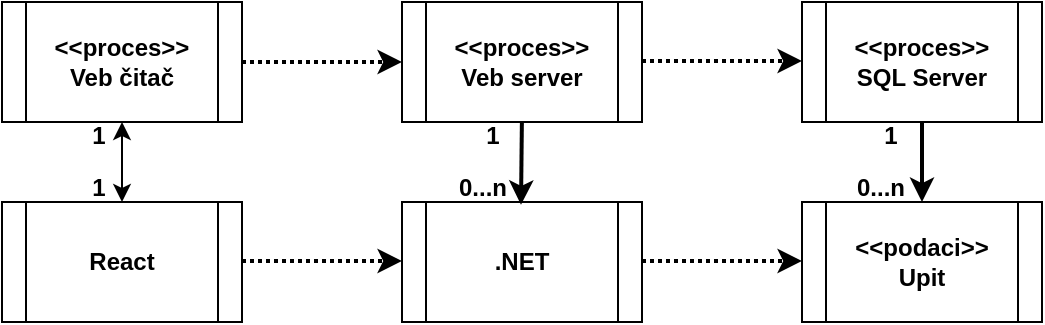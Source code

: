 <mxfile version="25.0.1">
  <diagram name="Page-1" id="1TjQmsEsVyWG6pUl8mzX">
    <mxGraphModel dx="1036" dy="606" grid="1" gridSize="10" guides="1" tooltips="1" connect="1" arrows="1" fold="1" page="1" pageScale="1" pageWidth="850" pageHeight="1100" math="0" shadow="0">
      <root>
        <mxCell id="0" />
        <mxCell id="1" parent="0" />
        <mxCell id="ZunEZV0SOw5ac7IoUMRq-1" value="&amp;lt;&amp;lt;proces&amp;gt;&amp;gt;&lt;div&gt;Veb&amp;nbsp;čitač &lt;/div&gt;" style="shape=process;whiteSpace=wrap;html=1;backgroundOutline=1;fontStyle=1" vertex="1" parent="1">
          <mxGeometry x="160" y="160" width="120" height="60" as="geometry" />
        </mxCell>
        <mxCell id="ZunEZV0SOw5ac7IoUMRq-2" value="React" style="shape=process;whiteSpace=wrap;html=1;backgroundOutline=1;fontStyle=1" vertex="1" parent="1">
          <mxGeometry x="160" y="260" width="120" height="60" as="geometry" />
        </mxCell>
        <mxCell id="ZunEZV0SOw5ac7IoUMRq-3" value="&amp;lt;&amp;lt;proces&amp;gt;&amp;gt;&lt;div&gt;Veb server&lt;/div&gt;" style="shape=process;whiteSpace=wrap;html=1;backgroundOutline=1;fontStyle=1" vertex="1" parent="1">
          <mxGeometry x="360" y="160" width="120" height="60" as="geometry" />
        </mxCell>
        <mxCell id="ZunEZV0SOw5ac7IoUMRq-4" value=".NET" style="shape=process;whiteSpace=wrap;html=1;backgroundOutline=1;fontStyle=1" vertex="1" parent="1">
          <mxGeometry x="360" y="260" width="120" height="60" as="geometry" />
        </mxCell>
        <mxCell id="ZunEZV0SOw5ac7IoUMRq-16" value="" style="edgeStyle=orthogonalEdgeStyle;rounded=0;orthogonalLoop=1;jettySize=auto;html=1;strokeWidth=2;fontStyle=1" edge="1" parent="1" source="ZunEZV0SOw5ac7IoUMRq-5" target="ZunEZV0SOw5ac7IoUMRq-6">
          <mxGeometry relative="1" as="geometry" />
        </mxCell>
        <mxCell id="ZunEZV0SOw5ac7IoUMRq-5" value="&amp;lt;&amp;lt;proces&amp;gt;&amp;gt;&lt;div&gt;SQL Server&lt;/div&gt;" style="shape=process;whiteSpace=wrap;html=1;backgroundOutline=1;fontStyle=1" vertex="1" parent="1">
          <mxGeometry x="560" y="160" width="120" height="60" as="geometry" />
        </mxCell>
        <mxCell id="ZunEZV0SOw5ac7IoUMRq-6" value="&amp;lt;&amp;lt;podaci&amp;gt;&amp;gt;&lt;div&gt;Upit&lt;/div&gt;" style="shape=process;whiteSpace=wrap;html=1;backgroundOutline=1;fontStyle=1" vertex="1" parent="1">
          <mxGeometry x="560" y="260" width="120" height="60" as="geometry" />
        </mxCell>
        <mxCell id="ZunEZV0SOw5ac7IoUMRq-7" value="" style="endArrow=classic;html=1;rounded=0;exitX=1;exitY=0.5;exitDx=0;exitDy=0;entryX=0;entryY=0.5;entryDx=0;entryDy=0;dashed=1;dashPattern=1 1;strokeWidth=2;fontStyle=1" edge="1" parent="1" source="ZunEZV0SOw5ac7IoUMRq-1" target="ZunEZV0SOw5ac7IoUMRq-3">
          <mxGeometry width="50" height="50" relative="1" as="geometry">
            <mxPoint x="400" y="340" as="sourcePoint" />
            <mxPoint x="450" y="290" as="targetPoint" />
          </mxGeometry>
        </mxCell>
        <mxCell id="ZunEZV0SOw5ac7IoUMRq-11" value="" style="endArrow=classic;html=1;rounded=0;exitX=1;exitY=0.5;exitDx=0;exitDy=0;entryX=0;entryY=0.5;entryDx=0;entryDy=0;dashed=1;dashPattern=1 1;strokeWidth=2;fontStyle=1" edge="1" parent="1">
          <mxGeometry width="50" height="50" relative="1" as="geometry">
            <mxPoint x="280" y="289.5" as="sourcePoint" />
            <mxPoint x="360" y="289.5" as="targetPoint" />
          </mxGeometry>
        </mxCell>
        <mxCell id="ZunEZV0SOw5ac7IoUMRq-12" value="" style="endArrow=classic;html=1;rounded=0;exitX=1;exitY=0.5;exitDx=0;exitDy=0;entryX=0;entryY=0.5;entryDx=0;entryDy=0;dashed=1;dashPattern=1 1;strokeWidth=2;fontStyle=1" edge="1" parent="1">
          <mxGeometry width="50" height="50" relative="1" as="geometry">
            <mxPoint x="480" y="189.5" as="sourcePoint" />
            <mxPoint x="560" y="189.5" as="targetPoint" />
          </mxGeometry>
        </mxCell>
        <mxCell id="ZunEZV0SOw5ac7IoUMRq-13" value="" style="endArrow=classic;html=1;rounded=0;exitX=1;exitY=0.5;exitDx=0;exitDy=0;entryX=0;entryY=0.5;entryDx=0;entryDy=0;dashed=1;dashPattern=1 1;strokeWidth=2;fontStyle=1" edge="1" parent="1">
          <mxGeometry width="50" height="50" relative="1" as="geometry">
            <mxPoint x="480" y="289.5" as="sourcePoint" />
            <mxPoint x="560" y="289.5" as="targetPoint" />
          </mxGeometry>
        </mxCell>
        <mxCell id="ZunEZV0SOw5ac7IoUMRq-14" value="" style="endArrow=classic;html=1;rounded=0;exitX=1;exitY=0.5;exitDx=0;exitDy=0;entryX=0.413;entryY=0.023;entryDx=0;entryDy=0;entryPerimeter=0;strokeWidth=2;fontStyle=1" edge="1" parent="1">
          <mxGeometry width="50" height="50" relative="1" as="geometry">
            <mxPoint x="419.94" y="220" as="sourcePoint" />
            <mxPoint x="419.5" y="261.38" as="targetPoint" />
          </mxGeometry>
        </mxCell>
        <mxCell id="ZunEZV0SOw5ac7IoUMRq-18" value="" style="endArrow=classic;startArrow=classic;html=1;rounded=0;exitX=0.5;exitY=0;exitDx=0;exitDy=0;fontStyle=1" edge="1" parent="1" source="ZunEZV0SOw5ac7IoUMRq-2">
          <mxGeometry width="50" height="50" relative="1" as="geometry">
            <mxPoint x="170" y="270" as="sourcePoint" />
            <mxPoint x="220" y="220" as="targetPoint" />
          </mxGeometry>
        </mxCell>
        <mxCell id="ZunEZV0SOw5ac7IoUMRq-19" value="1" style="text;html=1;align=center;verticalAlign=middle;resizable=0;points=[];autosize=1;strokeColor=none;fillColor=none;fontStyle=1" vertex="1" parent="1">
          <mxGeometry x="193" y="212" width="30" height="30" as="geometry" />
        </mxCell>
        <mxCell id="ZunEZV0SOw5ac7IoUMRq-20" value="1" style="text;html=1;align=center;verticalAlign=middle;resizable=0;points=[];autosize=1;strokeColor=none;fillColor=none;fontStyle=1" vertex="1" parent="1">
          <mxGeometry x="193" y="238" width="30" height="30" as="geometry" />
        </mxCell>
        <mxCell id="ZunEZV0SOw5ac7IoUMRq-21" value="1" style="text;html=1;align=center;verticalAlign=middle;resizable=0;points=[];autosize=1;strokeColor=none;fillColor=none;fontStyle=1" vertex="1" parent="1">
          <mxGeometry x="390" y="212" width="30" height="30" as="geometry" />
        </mxCell>
        <mxCell id="ZunEZV0SOw5ac7IoUMRq-22" value="0...n" style="text;html=1;align=center;verticalAlign=middle;resizable=0;points=[];autosize=1;strokeColor=none;fillColor=none;fontStyle=1" vertex="1" parent="1">
          <mxGeometry x="375" y="238" width="50" height="30" as="geometry" />
        </mxCell>
        <mxCell id="ZunEZV0SOw5ac7IoUMRq-23" value="1" style="text;html=1;align=center;verticalAlign=middle;resizable=0;points=[];autosize=1;strokeColor=none;fillColor=none;fontStyle=1" vertex="1" parent="1">
          <mxGeometry x="589" y="212" width="30" height="30" as="geometry" />
        </mxCell>
        <mxCell id="ZunEZV0SOw5ac7IoUMRq-24" value="0...n" style="text;html=1;align=center;verticalAlign=middle;resizable=0;points=[];autosize=1;strokeColor=none;fillColor=none;fontStyle=1" vertex="1" parent="1">
          <mxGeometry x="574" y="238" width="50" height="30" as="geometry" />
        </mxCell>
      </root>
    </mxGraphModel>
  </diagram>
</mxfile>
